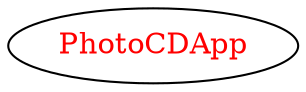 digraph dependencyGraph {
 concentrate=true;
 ranksep="2.0";
 rankdir="LR"; 
 splines="ortho";
"PhotoCDApp" [fontcolor="red"];
}